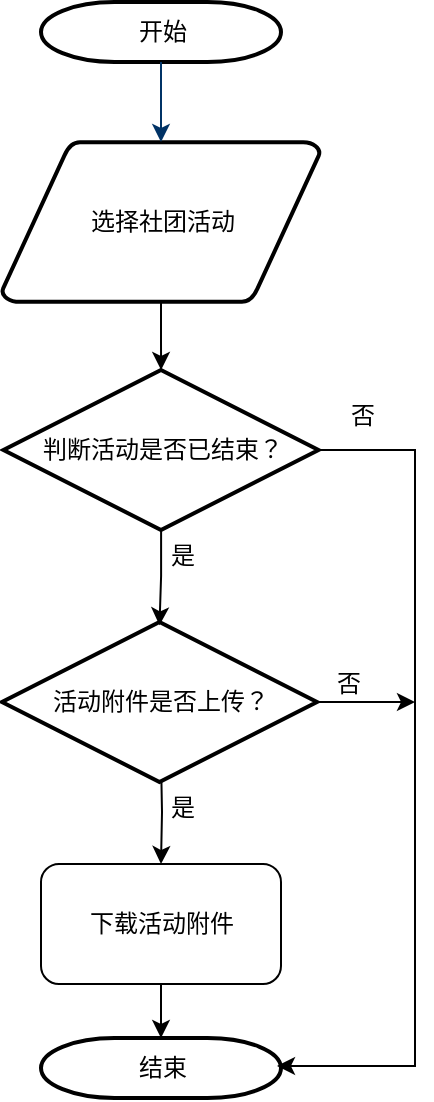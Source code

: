 <mxfile version="27.1.4">
  <diagram name="第 1 页" id="mgjdfwV87sD4iu_dyT5_">
    <mxGraphModel dx="1273" dy="570" grid="0" gridSize="10" guides="1" tooltips="1" connect="1" arrows="1" fold="1" page="1" pageScale="1" pageWidth="827" pageHeight="1169" math="0" shadow="0">
      <root>
        <mxCell id="0" />
        <mxCell id="1" parent="0" />
        <mxCell id="Q4IL3I5_c3F1b1KdtsaI-2" value="开始" style="shape=mxgraph.flowchart.terminator;strokeWidth=2;gradientColor=none;gradientDirection=north;fontStyle=0;html=1;" vertex="1" parent="1">
          <mxGeometry x="175.5" y="37" width="120" height="30" as="geometry" />
        </mxCell>
        <mxCell id="Q4IL3I5_c3F1b1KdtsaI-3" value="" style="edgeStyle=orthogonalEdgeStyle;rounded=0;orthogonalLoop=1;jettySize=auto;html=1;" edge="1" parent="1" source="Q4IL3I5_c3F1b1KdtsaI-4" target="Q4IL3I5_c3F1b1KdtsaI-10">
          <mxGeometry relative="1" as="geometry" />
        </mxCell>
        <mxCell id="Q4IL3I5_c3F1b1KdtsaI-4" value="选择社团活动" style="shape=mxgraph.flowchart.data;strokeWidth=2;gradientColor=none;gradientDirection=north;fontStyle=0;html=1;" vertex="1" parent="1">
          <mxGeometry x="156" y="107" width="159" height="80" as="geometry" />
        </mxCell>
        <mxCell id="Q4IL3I5_c3F1b1KdtsaI-5" style="fontStyle=1;strokeColor=#003366;strokeWidth=1;html=1;" edge="1" parent="1" source="Q4IL3I5_c3F1b1KdtsaI-2" target="Q4IL3I5_c3F1b1KdtsaI-4">
          <mxGeometry relative="1" as="geometry" />
        </mxCell>
        <mxCell id="Q4IL3I5_c3F1b1KdtsaI-6" value="结束" style="shape=mxgraph.flowchart.terminator;strokeWidth=2;gradientColor=none;gradientDirection=north;fontStyle=0;html=1;" vertex="1" parent="1">
          <mxGeometry x="175.5" y="555" width="120" height="30" as="geometry" />
        </mxCell>
        <mxCell id="Q4IL3I5_c3F1b1KdtsaI-7" value="" style="edgeStyle=orthogonalEdgeStyle;rounded=0;orthogonalLoop=1;jettySize=auto;html=1;" edge="1" parent="1" source="Q4IL3I5_c3F1b1KdtsaI-8" target="Q4IL3I5_c3F1b1KdtsaI-6">
          <mxGeometry relative="1" as="geometry" />
        </mxCell>
        <mxCell id="Q4IL3I5_c3F1b1KdtsaI-8" value="下载活动附件" style="rounded=1;whiteSpace=wrap;html=1;" vertex="1" parent="1">
          <mxGeometry x="175.5" y="468" width="120" height="60" as="geometry" />
        </mxCell>
        <mxCell id="Q4IL3I5_c3F1b1KdtsaI-9" value="" style="edgeStyle=orthogonalEdgeStyle;rounded=0;orthogonalLoop=1;jettySize=auto;html=1;" edge="1" parent="1" target="Q4IL3I5_c3F1b1KdtsaI-8">
          <mxGeometry relative="1" as="geometry">
            <mxPoint x="235.5" y="415" as="sourcePoint" />
          </mxGeometry>
        </mxCell>
        <mxCell id="Q4IL3I5_c3F1b1KdtsaI-10" value="判断活动是否已结束？" style="shape=mxgraph.flowchart.decision;strokeWidth=2;gradientColor=none;gradientDirection=north;fontStyle=0;html=1;" vertex="1" parent="1">
          <mxGeometry x="156.75" y="221" width="157.5" height="80" as="geometry" />
        </mxCell>
        <mxCell id="Q4IL3I5_c3F1b1KdtsaI-11" style="edgeStyle=orthogonalEdgeStyle;rounded=0;orthogonalLoop=1;jettySize=auto;html=1;" edge="1" parent="1" source="Q4IL3I5_c3F1b1KdtsaI-10">
          <mxGeometry relative="1" as="geometry">
            <mxPoint x="293.5" y="569" as="targetPoint" />
            <Array as="points">
              <mxPoint x="362.5" y="261" />
              <mxPoint x="362.5" y="569" />
            </Array>
          </mxGeometry>
        </mxCell>
        <mxCell id="Q4IL3I5_c3F1b1KdtsaI-12" value="否" style="text;html=1;align=center;verticalAlign=middle;resizable=0;points=[];autosize=1;strokeColor=none;fillColor=none;" vertex="1" parent="1">
          <mxGeometry x="320.5" y="231" width="30" height="26" as="geometry" />
        </mxCell>
        <mxCell id="Q4IL3I5_c3F1b1KdtsaI-13" value="是" style="text;html=1;align=center;verticalAlign=middle;resizable=0;points=[];autosize=1;strokeColor=none;fillColor=none;" vertex="1" parent="1">
          <mxGeometry x="230.5" y="301" width="30" height="26" as="geometry" />
        </mxCell>
        <mxCell id="Q4IL3I5_c3F1b1KdtsaI-14" style="edgeStyle=orthogonalEdgeStyle;rounded=0;orthogonalLoop=1;jettySize=auto;html=1;" edge="1" parent="1" source="Q4IL3I5_c3F1b1KdtsaI-15">
          <mxGeometry relative="1" as="geometry">
            <mxPoint x="362.5" y="387" as="targetPoint" />
          </mxGeometry>
        </mxCell>
        <mxCell id="Q4IL3I5_c3F1b1KdtsaI-15" value="活动附件是否上传？" style="shape=mxgraph.flowchart.decision;strokeWidth=2;gradientColor=none;gradientDirection=north;fontStyle=0;html=1;" vertex="1" parent="1">
          <mxGeometry x="156" y="347" width="157.5" height="80" as="geometry" />
        </mxCell>
        <mxCell id="Q4IL3I5_c3F1b1KdtsaI-16" style="edgeStyle=orthogonalEdgeStyle;rounded=0;orthogonalLoop=1;jettySize=auto;html=1;entryX=0.5;entryY=0.021;entryDx=0;entryDy=0;entryPerimeter=0;" edge="1" parent="1" source="Q4IL3I5_c3F1b1KdtsaI-10" target="Q4IL3I5_c3F1b1KdtsaI-15">
          <mxGeometry relative="1" as="geometry">
            <mxPoint x="238.5" y="342" as="targetPoint" />
          </mxGeometry>
        </mxCell>
        <mxCell id="Q4IL3I5_c3F1b1KdtsaI-17" value="否" style="text;html=1;align=center;verticalAlign=middle;resizable=0;points=[];autosize=1;strokeColor=none;fillColor=none;" vertex="1" parent="1">
          <mxGeometry x="313.5" y="365" width="30" height="26" as="geometry" />
        </mxCell>
        <mxCell id="Q4IL3I5_c3F1b1KdtsaI-18" value="是" style="text;html=1;align=center;verticalAlign=middle;resizable=0;points=[];autosize=1;strokeColor=none;fillColor=none;" vertex="1" parent="1">
          <mxGeometry x="230.5" y="427" width="30" height="26" as="geometry" />
        </mxCell>
      </root>
    </mxGraphModel>
  </diagram>
</mxfile>
